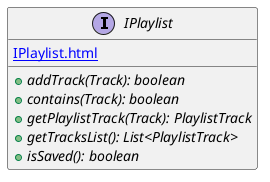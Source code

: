@startuml

    interface IPlaylist {
        [[IPlaylist.html]]
        {abstract} +addTrack(Track): boolean
        {abstract} +contains(Track): boolean
        {abstract} +getPlaylistTrack(Track): PlaylistTrack
        {abstract} +getTracksList(): List<PlaylistTrack>
        {abstract} +isSaved(): boolean
    }

@enduml
